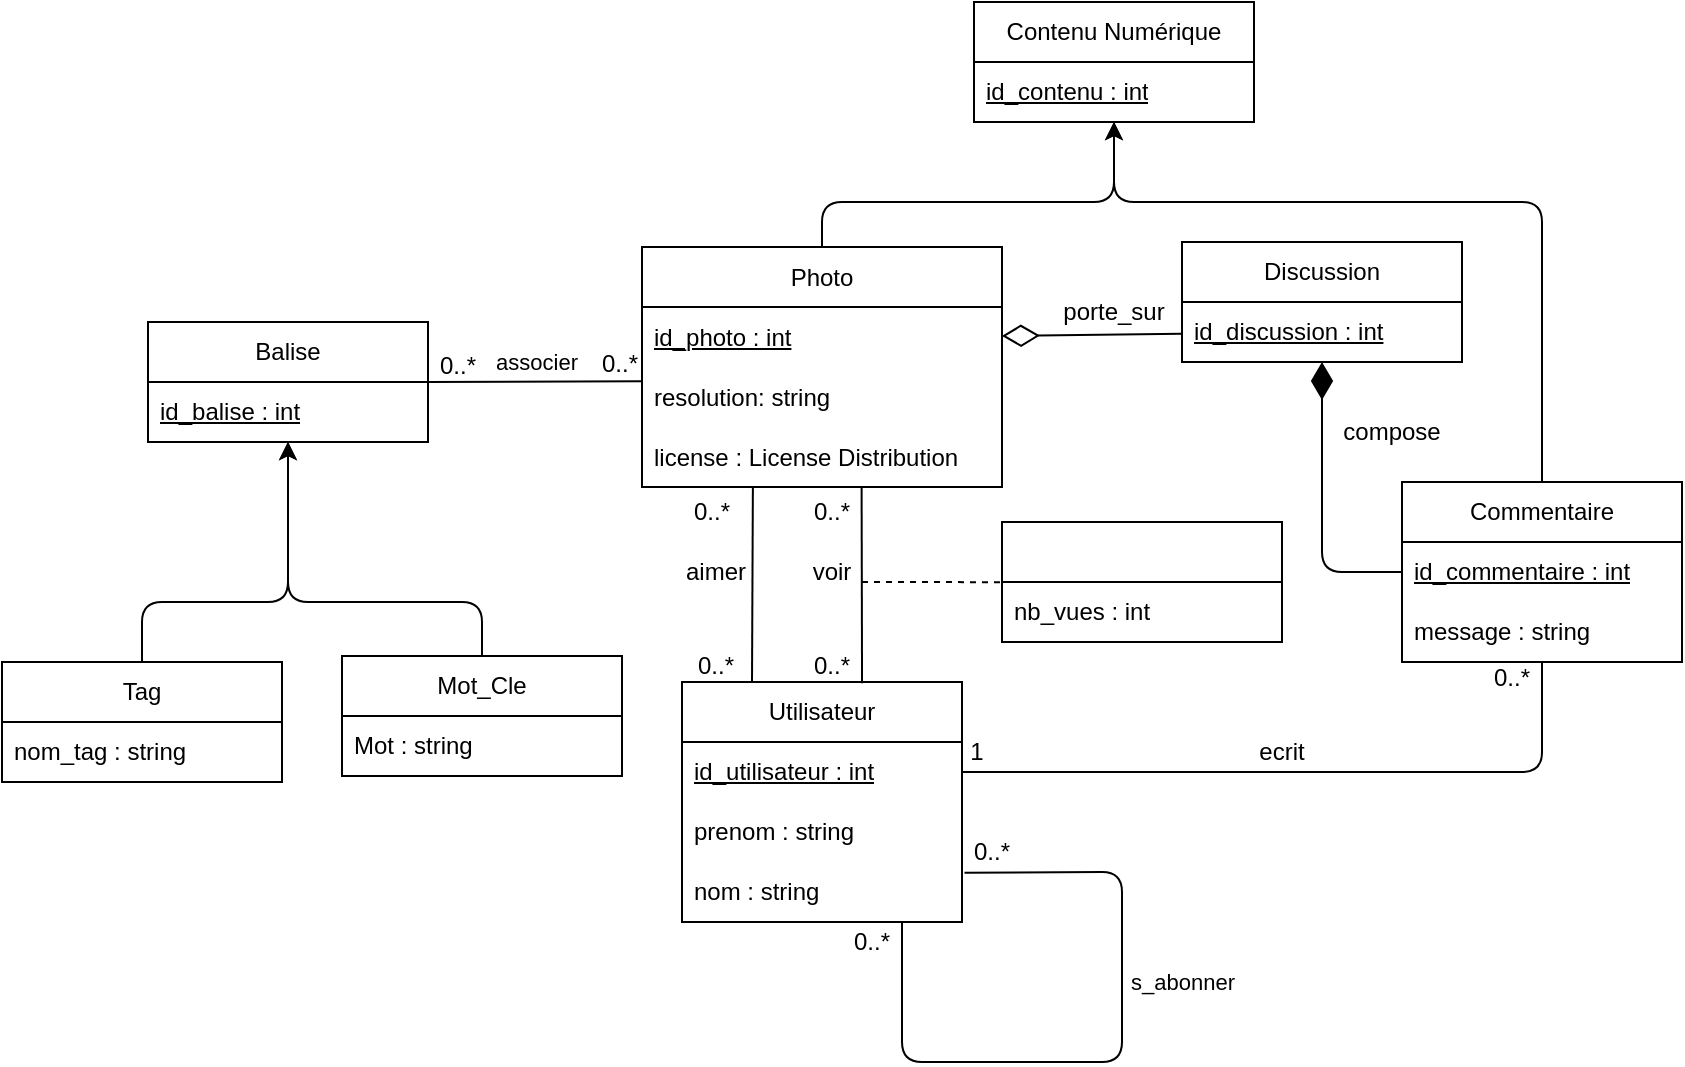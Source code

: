 <mxfile>
    <diagram id="nGRwAYGNMs25tcpGshyp" name="Page-1">
        <mxGraphModel dx="514" dy="375" grid="1" gridSize="10" guides="1" tooltips="1" connect="1" arrows="1" fold="1" page="1" pageScale="1" pageWidth="850" pageHeight="1100" math="0" shadow="0">
            <root>
                <mxCell id="0"/>
                <mxCell id="1" parent="0"/>
                <mxCell id="82" value="" style="edgeStyle=none;html=1;strokeWidth=1;endArrow=none;endFill=0;endSize=6;exitX=0.25;exitY=0;exitDx=0;exitDy=0;entryX=0.308;entryY=0.994;entryDx=0;entryDy=0;entryPerimeter=0;" parent="1" source="6" target="72" edge="1">
                    <mxGeometry relative="1" as="geometry"/>
                </mxCell>
                <mxCell id="6" value="Utilisateur" style="swimlane;fontStyle=0;childLayout=stackLayout;horizontal=1;startSize=30;horizontalStack=0;resizeParent=1;resizeParentMax=0;resizeLast=0;collapsible=1;marginBottom=0;whiteSpace=wrap;html=1;" parent="1" vertex="1">
                    <mxGeometry x="350" y="550" width="140" height="120" as="geometry">
                        <mxRectangle x="310" y="70" width="70" height="30" as="alternateBounds"/>
                    </mxGeometry>
                </mxCell>
                <mxCell id="7" value="&lt;u&gt;id_utilisateur : int&lt;/u&gt;" style="text;strokeColor=none;fillColor=none;align=left;verticalAlign=middle;spacingLeft=4;spacingRight=4;overflow=hidden;points=[[0,0.5],[1,0.5]];portConstraint=eastwest;rotatable=0;whiteSpace=wrap;html=1;" parent="6" vertex="1">
                    <mxGeometry y="30" width="140" height="30" as="geometry"/>
                </mxCell>
                <mxCell id="8" value="prenom : string" style="text;strokeColor=none;fillColor=none;align=left;verticalAlign=middle;spacingLeft=4;spacingRight=4;overflow=hidden;points=[[0,0.5],[1,0.5]];portConstraint=eastwest;rotatable=0;whiteSpace=wrap;html=1;" parent="6" vertex="1">
                    <mxGeometry y="60" width="140" height="30" as="geometry"/>
                </mxCell>
                <mxCell id="9" value="nom : string" style="text;strokeColor=none;fillColor=none;align=left;verticalAlign=middle;spacingLeft=4;spacingRight=4;overflow=hidden;points=[[0,0.5],[1,0.5]];portConstraint=eastwest;rotatable=0;whiteSpace=wrap;html=1;" parent="6" vertex="1">
                    <mxGeometry y="90" width="140" height="30" as="geometry"/>
                </mxCell>
                <mxCell id="42" value="s_abonner" style="endArrow=none;html=1;exitX=1.009;exitY=0.18;exitDx=0;exitDy=0;exitPerimeter=0;" parent="6" source="9" edge="1">
                    <mxGeometry x="-0.244" y="30" width="50" height="50" relative="1" as="geometry">
                        <mxPoint x="240" y="80" as="sourcePoint"/>
                        <mxPoint x="110" y="120" as="targetPoint"/>
                        <Array as="points">
                            <mxPoint x="220" y="95"/>
                            <mxPoint x="220" y="190"/>
                            <mxPoint x="110" y="190"/>
                        </Array>
                        <mxPoint as="offset"/>
                    </mxGeometry>
                </mxCell>
                <mxCell id="14" value="Discussion" style="swimlane;fontStyle=0;childLayout=stackLayout;horizontal=1;startSize=30;horizontalStack=0;resizeParent=1;resizeParentMax=0;resizeLast=0;collapsible=1;marginBottom=0;whiteSpace=wrap;html=1;" parent="1" vertex="1">
                    <mxGeometry x="600" y="330" width="140" height="60" as="geometry"/>
                </mxCell>
                <mxCell id="15" value="&lt;u&gt;id_discussion : int&lt;/u&gt;" style="text;strokeColor=none;fillColor=none;align=left;verticalAlign=middle;spacingLeft=4;spacingRight=4;overflow=hidden;points=[[0,0.5],[1,0.5]];portConstraint=eastwest;rotatable=0;whiteSpace=wrap;html=1;" parent="14" vertex="1">
                    <mxGeometry y="30" width="140" height="30" as="geometry"/>
                </mxCell>
                <mxCell id="18" value="Commentaire" style="swimlane;fontStyle=0;childLayout=stackLayout;horizontal=1;startSize=30;horizontalStack=0;resizeParent=1;resizeParentMax=0;resizeLast=0;collapsible=1;marginBottom=0;whiteSpace=wrap;html=1;" parent="1" vertex="1">
                    <mxGeometry x="710" y="450" width="140" height="90" as="geometry"/>
                </mxCell>
                <mxCell id="19" value="&lt;u&gt;id_commentaire : int&lt;/u&gt;" style="text;strokeColor=none;fillColor=none;align=left;verticalAlign=middle;spacingLeft=4;spacingRight=4;overflow=hidden;points=[[0,0.5],[1,0.5]];portConstraint=eastwest;rotatable=0;whiteSpace=wrap;html=1;" parent="18" vertex="1">
                    <mxGeometry y="30" width="140" height="30" as="geometry"/>
                </mxCell>
                <mxCell id="59" value="message : string" style="text;strokeColor=none;fillColor=none;align=left;verticalAlign=middle;spacingLeft=4;spacingRight=4;overflow=hidden;points=[[0,0.5],[1,0.5]];portConstraint=eastwest;rotatable=0;whiteSpace=wrap;html=1;" parent="18" vertex="1">
                    <mxGeometry y="60" width="140" height="30" as="geometry"/>
                </mxCell>
                <mxCell id="20" value="Contenu Numérique" style="swimlane;fontStyle=0;childLayout=stackLayout;horizontal=1;startSize=30;horizontalStack=0;resizeParent=1;resizeParentMax=0;resizeLast=0;collapsible=1;marginBottom=0;whiteSpace=wrap;html=1;" parent="1" vertex="1">
                    <mxGeometry x="496" y="210" width="140" height="60" as="geometry"/>
                </mxCell>
                <mxCell id="21" value="&lt;u&gt;id_contenu : int&lt;/u&gt;" style="text;strokeColor=none;fillColor=none;align=left;verticalAlign=middle;spacingLeft=4;spacingRight=4;overflow=hidden;points=[[0,0.5],[1,0.5]];portConstraint=eastwest;rotatable=0;whiteSpace=wrap;html=1;" parent="20" vertex="1">
                    <mxGeometry y="30" width="140" height="30" as="geometry"/>
                </mxCell>
                <mxCell id="41" value="0..*" style="text;html=1;strokeColor=none;fillColor=none;align=center;verticalAlign=middle;whiteSpace=wrap;rounded=0;" parent="1" vertex="1">
                    <mxGeometry x="435" y="670" width="20" height="20" as="geometry"/>
                </mxCell>
                <mxCell id="43" value="0..*" style="text;html=1;strokeColor=none;fillColor=none;align=center;verticalAlign=middle;whiteSpace=wrap;rounded=0;" parent="1" vertex="1">
                    <mxGeometry x="490" y="630" width="30" height="10" as="geometry"/>
                </mxCell>
                <mxCell id="44" value="Balise" style="swimlane;fontStyle=0;childLayout=stackLayout;horizontal=1;startSize=30;horizontalStack=0;resizeParent=1;resizeParentMax=0;resizeLast=0;collapsible=1;marginBottom=0;whiteSpace=wrap;html=1;" parent="1" vertex="1">
                    <mxGeometry x="83" y="370" width="140" height="60" as="geometry"/>
                </mxCell>
                <mxCell id="45" value="&lt;u&gt;id_balise : int&lt;/u&gt;" style="text;strokeColor=none;fillColor=none;align=left;verticalAlign=middle;spacingLeft=4;spacingRight=4;overflow=hidden;points=[[0,0.5],[1,0.5]];portConstraint=eastwest;rotatable=0;whiteSpace=wrap;html=1;" parent="44" vertex="1">
                    <mxGeometry y="30" width="140" height="30" as="geometry"/>
                </mxCell>
                <mxCell id="48" value="associer" style="endArrow=none;html=1;entryX=0;entryY=0.237;entryDx=0;entryDy=0;exitX=1;exitY=0.5;exitDx=0;exitDy=0;entryPerimeter=0;" parent="1" source="44" edge="1">
                    <mxGeometry x="0.02" y="10" width="50" height="50" relative="1" as="geometry">
                        <mxPoint x="218.44" y="433.78" as="sourcePoint"/>
                        <mxPoint x="330" y="399.61" as="targetPoint"/>
                        <mxPoint as="offset"/>
                    </mxGeometry>
                </mxCell>
                <mxCell id="49" value="Tag" style="swimlane;fontStyle=0;childLayout=stackLayout;horizontal=1;startSize=30;horizontalStack=0;resizeParent=1;resizeParentMax=0;resizeLast=0;collapsible=1;marginBottom=0;whiteSpace=wrap;html=1;" parent="1" vertex="1">
                    <mxGeometry x="10" y="540" width="140" height="60" as="geometry"/>
                </mxCell>
                <mxCell id="52" value="nom_tag : string" style="text;strokeColor=none;fillColor=none;align=left;verticalAlign=middle;spacingLeft=4;spacingRight=4;overflow=hidden;points=[[0,0.5],[1,0.5]];portConstraint=eastwest;rotatable=0;whiteSpace=wrap;html=1;" parent="49" vertex="1">
                    <mxGeometry y="30" width="140" height="30" as="geometry"/>
                </mxCell>
                <mxCell id="53" value="Mot_Cle" style="swimlane;fontStyle=0;childLayout=stackLayout;horizontal=1;startSize=30;horizontalStack=0;resizeParent=1;resizeParentMax=0;resizeLast=0;collapsible=1;marginBottom=0;whiteSpace=wrap;html=1;" parent="1" vertex="1">
                    <mxGeometry x="180" y="537" width="140" height="60" as="geometry"/>
                </mxCell>
                <mxCell id="56" value="Mot : string" style="text;strokeColor=none;fillColor=none;align=left;verticalAlign=middle;spacingLeft=4;spacingRight=4;overflow=hidden;points=[[0,0.5],[1,0.5]];portConstraint=eastwest;rotatable=0;whiteSpace=wrap;html=1;" parent="53" vertex="1">
                    <mxGeometry y="30" width="140" height="30" as="geometry"/>
                </mxCell>
                <mxCell id="57" value="0..*" style="text;html=1;strokeColor=none;fillColor=none;align=center;verticalAlign=middle;whiteSpace=wrap;rounded=0;" parent="1" vertex="1">
                    <mxGeometry x="223" y="384" width="30" height="15" as="geometry"/>
                </mxCell>
                <mxCell id="61" value="" style="endArrow=classic;html=1;" parent="1" source="53" target="45" edge="1">
                    <mxGeometry width="50" height="50" relative="1" as="geometry">
                        <mxPoint x="170" y="560" as="sourcePoint"/>
                        <mxPoint x="220" y="510" as="targetPoint"/>
                        <Array as="points">
                            <mxPoint x="250" y="510"/>
                            <mxPoint x="153" y="510"/>
                        </Array>
                    </mxGeometry>
                </mxCell>
                <mxCell id="62" value="" style="endArrow=classic;html=1;" parent="1" source="49" target="45" edge="1">
                    <mxGeometry width="50" height="50" relative="1" as="geometry">
                        <mxPoint x="184.545" y="570" as="sourcePoint"/>
                        <mxPoint x="82.727" y="450" as="targetPoint"/>
                        <Array as="points">
                            <mxPoint x="80" y="510"/>
                            <mxPoint x="153" y="510"/>
                        </Array>
                    </mxGeometry>
                </mxCell>
                <mxCell id="79" value="" style="edgeStyle=none;html=1;strokeWidth=1;endArrow=classic;endFill=1;endSize=6;" parent="1" source="68" target="21" edge="1">
                    <mxGeometry relative="1" as="geometry">
                        <Array as="points">
                            <mxPoint x="420" y="310"/>
                            <mxPoint x="566" y="310"/>
                        </Array>
                    </mxGeometry>
                </mxCell>
                <mxCell id="68" value="Photo" style="swimlane;fontStyle=0;childLayout=stackLayout;horizontal=1;startSize=30;horizontalStack=0;resizeParent=1;resizeParentMax=0;resizeLast=0;collapsible=1;marginBottom=0;whiteSpace=wrap;html=1;" parent="1" vertex="1">
                    <mxGeometry x="330" y="332.5" width="180" height="120" as="geometry">
                        <mxRectangle x="320" y="80" width="70" height="30" as="alternateBounds"/>
                    </mxGeometry>
                </mxCell>
                <mxCell id="69" value="&lt;u&gt;id_photo : int&lt;/u&gt;" style="text;strokeColor=none;fillColor=none;align=left;verticalAlign=middle;spacingLeft=4;spacingRight=4;overflow=hidden;points=[[0,0.5],[1,0.5]];portConstraint=eastwest;rotatable=0;whiteSpace=wrap;html=1;" parent="68" vertex="1">
                    <mxGeometry y="30" width="180" height="30" as="geometry"/>
                </mxCell>
                <mxCell id="71" value="resolution: string" style="text;strokeColor=none;fillColor=none;align=left;verticalAlign=middle;spacingLeft=4;spacingRight=4;overflow=hidden;points=[[0,0.5],[1,0.5]];portConstraint=eastwest;rotatable=0;whiteSpace=wrap;html=1;" parent="68" vertex="1">
                    <mxGeometry y="60" width="180" height="30" as="geometry"/>
                </mxCell>
                <mxCell id="72" value="license : License Distribution" style="text;strokeColor=none;fillColor=none;align=left;verticalAlign=middle;spacingLeft=4;spacingRight=4;overflow=hidden;points=[[0,0.5],[1,0.5]];portConstraint=eastwest;rotatable=0;whiteSpace=wrap;html=1;" parent="68" vertex="1">
                    <mxGeometry y="90" width="180" height="30" as="geometry"/>
                </mxCell>
                <mxCell id="77" value="" style="edgeStyle=none;orthogonalLoop=1;jettySize=auto;html=1;endArrow=diamondThin;endFill=1;entryX=0.5;entryY=1;entryDx=0;entryDy=0;entryPerimeter=0;strokeWidth=1;endSize=16;exitX=0;exitY=0.5;exitDx=0;exitDy=0;" parent="1" source="19" target="15" edge="1">
                    <mxGeometry width="80" relative="1" as="geometry">
                        <mxPoint x="638" y="570" as="sourcePoint"/>
                        <mxPoint x="936" y="330" as="targetPoint"/>
                        <Array as="points">
                            <mxPoint x="670" y="495"/>
                        </Array>
                    </mxGeometry>
                </mxCell>
                <mxCell id="78" value="compose" style="text;strokeColor=none;align=center;fillColor=none;html=1;verticalAlign=middle;whiteSpace=wrap;rounded=0;" parent="1" vertex="1">
                    <mxGeometry x="680" y="420" width="50" height="10" as="geometry"/>
                </mxCell>
                <mxCell id="80" value="" style="edgeStyle=none;orthogonalLoop=1;jettySize=auto;html=1;strokeWidth=1;endArrow=classic;endFill=1;endSize=6;entryX=0.5;entryY=1;entryDx=0;entryDy=0;entryPerimeter=0;exitX=0.5;exitY=0;exitDx=0;exitDy=0;" parent="1" source="18" target="21" edge="1">
                    <mxGeometry width="80" relative="1" as="geometry">
                        <mxPoint x="586" y="500" as="sourcePoint"/>
                        <mxPoint x="666" y="500" as="targetPoint"/>
                        <Array as="points">
                            <mxPoint x="780" y="310"/>
                            <mxPoint x="566" y="310"/>
                        </Array>
                    </mxGeometry>
                </mxCell>
                <mxCell id="83" value="aimer" style="text;strokeColor=none;align=center;fillColor=none;html=1;verticalAlign=middle;whiteSpace=wrap;rounded=0;" parent="1" vertex="1">
                    <mxGeometry x="352" y="490" width="30" height="10" as="geometry"/>
                </mxCell>
                <mxCell id="87" value="" style="edgeStyle=none;html=1;strokeWidth=1;endArrow=none;endFill=0;endSize=6;startArrow=diamondThin;startFill=0;startSize=16;" parent="1" target="15" edge="1">
                    <mxGeometry relative="1" as="geometry">
                        <mxPoint x="510" y="377" as="sourcePoint"/>
                    </mxGeometry>
                </mxCell>
                <mxCell id="88" value="porte_sur" style="text;strokeColor=none;align=center;fillColor=none;html=1;verticalAlign=middle;whiteSpace=wrap;rounded=0;" parent="1" vertex="1">
                    <mxGeometry x="541" y="360" width="50" height="10" as="geometry"/>
                </mxCell>
                <mxCell id="91" value="" style="swimlane;fontStyle=0;childLayout=stackLayout;horizontal=1;startSize=30;horizontalStack=0;resizeParent=1;resizeParentMax=0;resizeLast=0;collapsible=1;marginBottom=0;whiteSpace=wrap;html=1;" parent="1" vertex="1">
                    <mxGeometry x="510" y="470" width="140" height="60" as="geometry"/>
                </mxCell>
                <mxCell id="93" value="nb_vues : int" style="text;strokeColor=none;fillColor=none;align=left;verticalAlign=middle;spacingLeft=4;spacingRight=4;overflow=hidden;points=[[0,0.5],[1,0.5]];portConstraint=eastwest;rotatable=0;whiteSpace=wrap;html=1;" parent="91" vertex="1">
                    <mxGeometry y="30" width="140" height="30" as="geometry"/>
                </mxCell>
                <mxCell id="94" value="" style="edgeStyle=none;orthogonalLoop=1;jettySize=auto;html=1;entryX=0.643;entryY=0.005;entryDx=0;entryDy=0;endArrow=none;endFill=0;exitX=0.61;exitY=1.002;exitDx=0;exitDy=0;exitPerimeter=0;entryPerimeter=0;" parent="1" source="72" target="6" edge="1">
                    <mxGeometry width="80" relative="1" as="geometry">
                        <mxPoint x="455" y="480" as="sourcePoint"/>
                        <mxPoint x="500" y="500" as="targetPoint"/>
                        <Array as="points"/>
                    </mxGeometry>
                </mxCell>
                <mxCell id="95" value="voir" style="text;strokeColor=none;align=center;fillColor=none;html=1;verticalAlign=middle;whiteSpace=wrap;rounded=0;" parent="1" vertex="1">
                    <mxGeometry x="415" y="490" width="20" height="10" as="geometry"/>
                </mxCell>
                <mxCell id="96" value="" style="edgeStyle=none;orthogonalLoop=1;jettySize=auto;html=1;endArrow=none;endFill=0;entryX=-0.002;entryY=0.003;entryDx=0;entryDy=0;entryPerimeter=0;dashed=1;" parent="1" target="93" edge="1">
                    <mxGeometry width="80" relative="1" as="geometry">
                        <mxPoint x="440" y="500" as="sourcePoint"/>
                        <mxPoint x="360" y="370" as="targetPoint"/>
                        <Array as="points"/>
                    </mxGeometry>
                </mxCell>
                <mxCell id="99" value="0..*" style="text;strokeColor=none;align=center;fillColor=none;html=1;verticalAlign=middle;whiteSpace=wrap;rounded=0;" parent="1" vertex="1">
                    <mxGeometry x="410" y="460" width="30" height="10" as="geometry"/>
                </mxCell>
                <mxCell id="103" value="0..*" style="text;html=1;strokeColor=none;fillColor=none;align=center;verticalAlign=middle;whiteSpace=wrap;rounded=0;" parent="1" vertex="1">
                    <mxGeometry x="410" y="537" width="30" height="10" as="geometry"/>
                </mxCell>
                <mxCell id="104" value="0..*" style="text;html=1;strokeColor=none;fillColor=none;align=center;verticalAlign=middle;whiteSpace=wrap;rounded=0;" parent="1" vertex="1">
                    <mxGeometry x="350" y="460" width="30" height="10" as="geometry"/>
                </mxCell>
                <mxCell id="105" value="0..*" style="text;html=1;strokeColor=none;fillColor=none;align=center;verticalAlign=middle;whiteSpace=wrap;rounded=0;" parent="1" vertex="1">
                    <mxGeometry x="352" y="537" width="30" height="10" as="geometry"/>
                </mxCell>
                <mxCell id="106" value="0..*" style="text;html=1;strokeColor=none;fillColor=none;align=center;verticalAlign=middle;whiteSpace=wrap;rounded=0;" parent="1" vertex="1">
                    <mxGeometry x="304" y="383" width="30" height="15" as="geometry"/>
                </mxCell>
                <mxCell id="108" style="edgeStyle=none;html=1;exitX=1;exitY=0.5;exitDx=0;exitDy=0;entryX=0.5;entryY=1;entryDx=0;entryDy=0;entryPerimeter=0;endArrow=none;endFill=0;" edge="1" parent="1" source="7" target="59">
                    <mxGeometry relative="1" as="geometry">
                        <mxPoint x="800" y="595.176" as="targetPoint"/>
                        <Array as="points">
                            <mxPoint x="780" y="595"/>
                        </Array>
                    </mxGeometry>
                </mxCell>
                <mxCell id="109" value="ecrit" style="text;strokeColor=none;align=center;fillColor=none;html=1;verticalAlign=middle;whiteSpace=wrap;rounded=0;" vertex="1" parent="1">
                    <mxGeometry x="630" y="580" width="40" height="10" as="geometry"/>
                </mxCell>
                <mxCell id="110" value="1" style="text;strokeColor=none;align=center;fillColor=none;html=1;verticalAlign=middle;whiteSpace=wrap;rounded=0;" vertex="1" parent="1">
                    <mxGeometry x="490" y="577" width="15" height="16" as="geometry"/>
                </mxCell>
                <mxCell id="112" value="0..*" style="text;strokeColor=none;align=center;fillColor=none;html=1;verticalAlign=middle;whiteSpace=wrap;rounded=0;" vertex="1" parent="1">
                    <mxGeometry x="755" y="543" width="20" height="10" as="geometry"/>
                </mxCell>
            </root>
        </mxGraphModel>
    </diagram>
</mxfile>